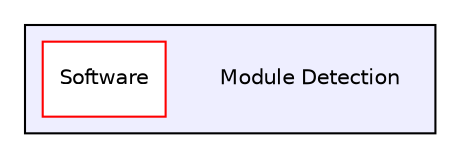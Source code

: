 digraph "/media/nicolas/A600540B0053E13B/Users/nicolas/Documents/Ecole/ISEN/Projet/Coupe de France/Module Detection" {
  compound=true
  node [ fontsize="10", fontname="Helvetica"];
  edge [ labelfontsize="10", labelfontname="Helvetica"];
  subgraph clusterdir_4973f8ba1e2f519b7648af5ade5a240b {
    graph [ bgcolor="#eeeeff", pencolor="black", label="" URL="dir_4973f8ba1e2f519b7648af5ade5a240b.html"];
    dir_4973f8ba1e2f519b7648af5ade5a240b [shape=plaintext label="Module Detection"];
    dir_6428482268d06d1081d00a42a6178567 [shape=box label="Software" color="red" fillcolor="white" style="filled" URL="dir_6428482268d06d1081d00a42a6178567.html"];
  }
}
